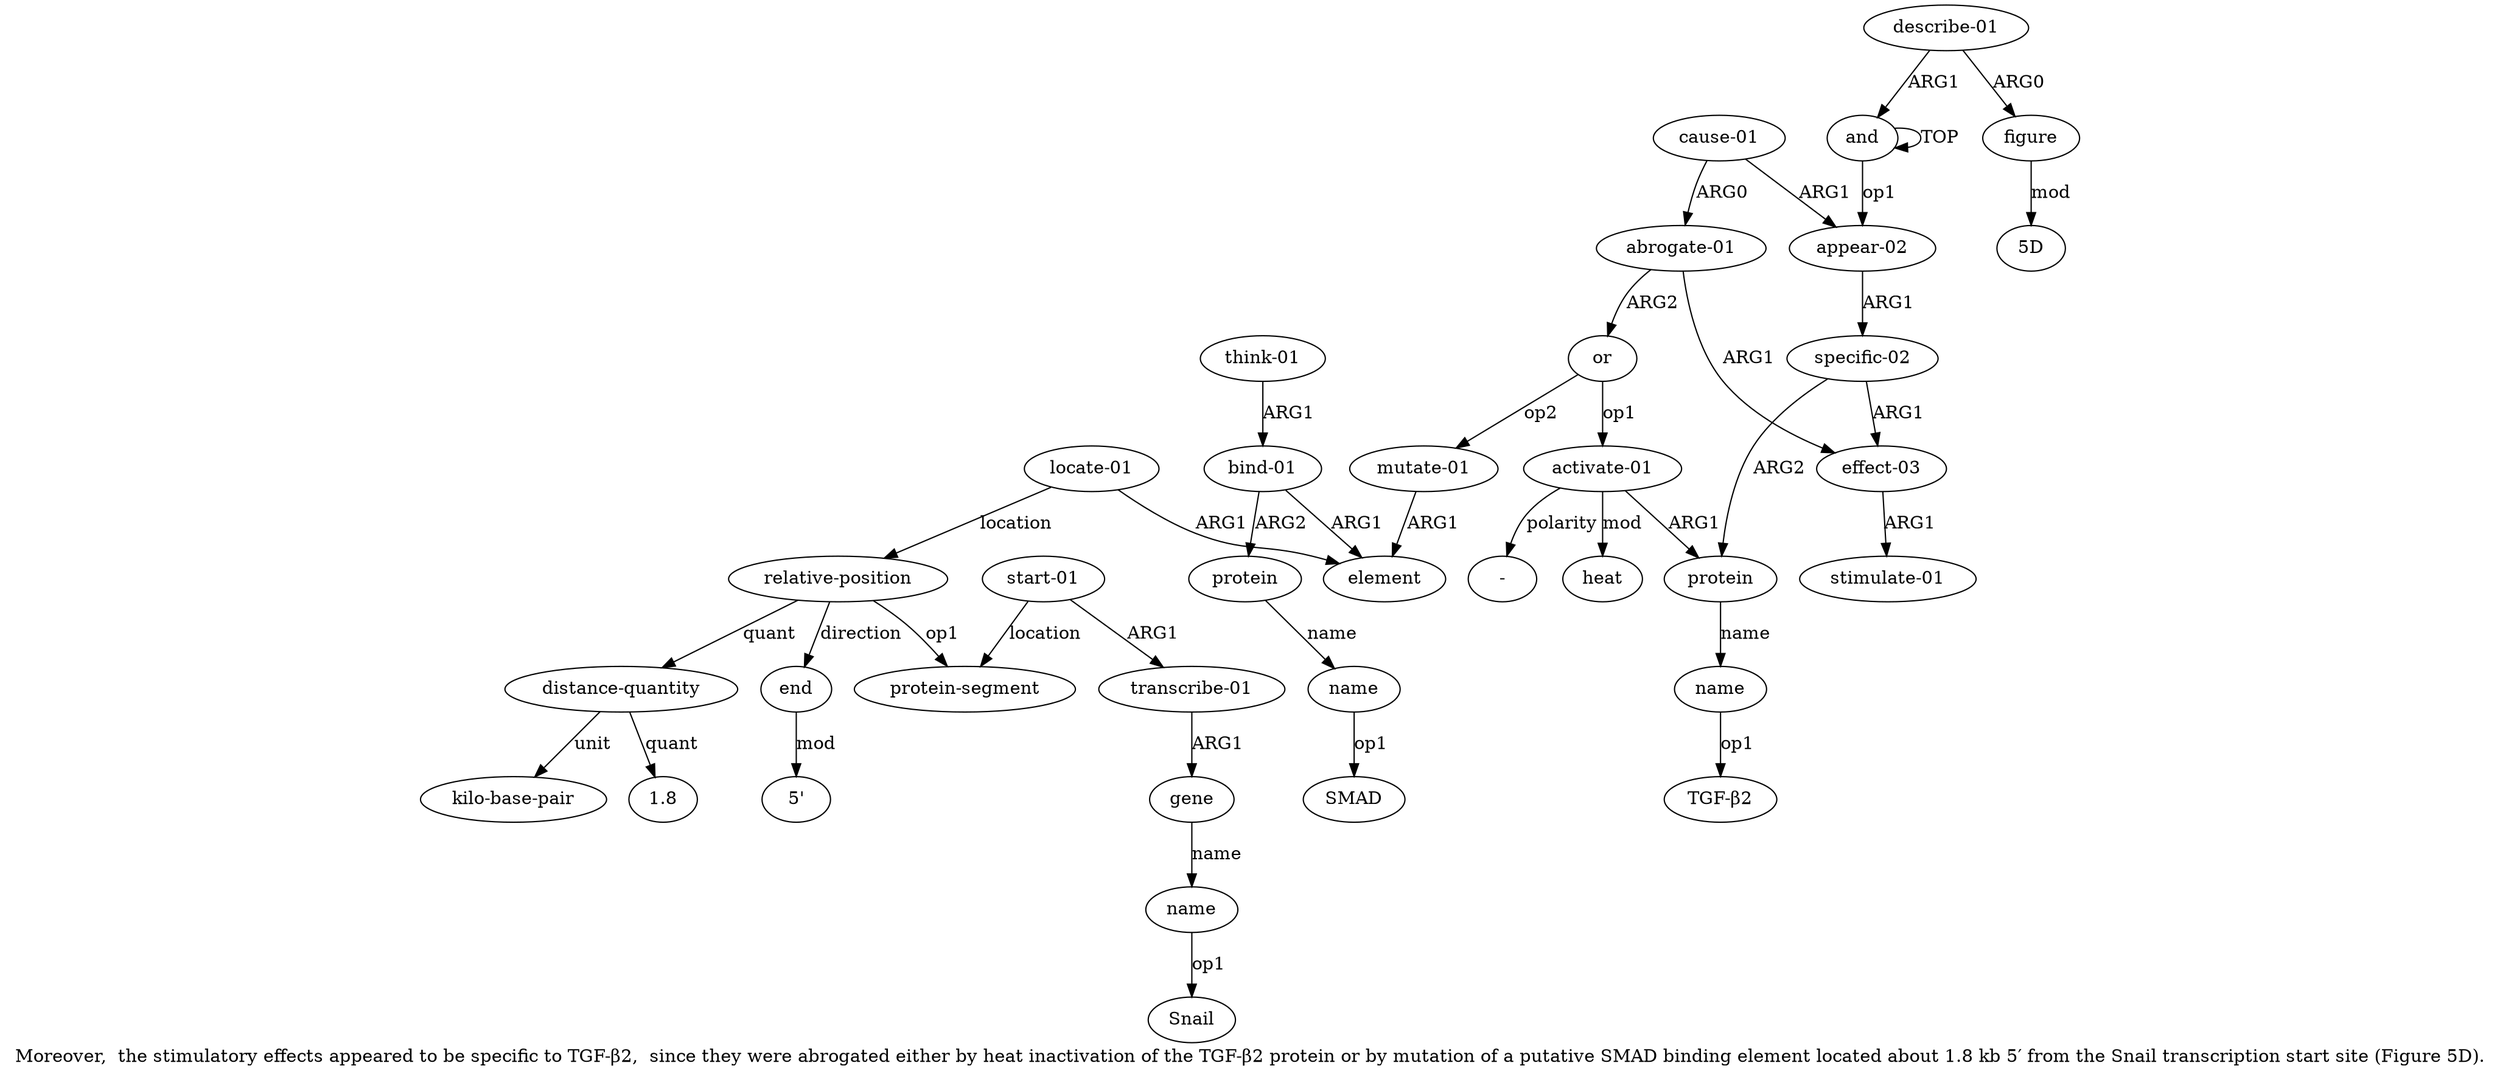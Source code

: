 digraph  {
	graph [label="Moreover,  the stimulatory effects appeared to be specific to TGF-β2,  since they were abrogated either by heat inactivation of \
the TGF-β2 protein or by mutation of a putative SMAD binding element located about 1.8 kb 5′ from the Snail transcription start \
site (Figure 5D)."];
	node [label="\N"];
	a20	 [color=black,
		gold_ind=20,
		gold_label="protein-segment",
		label="protein-segment",
		test_ind=20,
		test_label="protein-segment"];
	a21	 [color=black,
		gold_ind=21,
		gold_label="start-01",
		label="start-01",
		test_ind=21,
		test_label="start-01"];
	a21 -> a20 [key=0,
	color=black,
	gold_label=location,
	label=location,
	test_label=location];
a22 [color=black,
	gold_ind=22,
	gold_label="transcribe-01",
	label="transcribe-01",
	test_ind=22,
	test_label="transcribe-01"];
a21 -> a22 [key=0,
color=black,
gold_label=ARG1,
label=ARG1,
test_label=ARG1];
a23 [color=black,
gold_ind=23,
gold_label=gene,
label=gene,
test_ind=23,
test_label=gene];
a22 -> a23 [key=0,
color=black,
gold_label=ARG1,
label=ARG1,
test_label=ARG1];
a24 [color=black,
gold_ind=24,
gold_label=name,
label=name,
test_ind=24,
test_label=name];
a23 -> a24 [key=0,
color=black,
gold_label=name,
label=name,
test_label=name];
"a24 Snail" [color=black,
gold_ind=-1,
gold_label=Snail,
label=Snail,
test_ind=-1,
test_label=Snail];
a24 -> "a24 Snail" [key=0,
color=black,
gold_label=op1,
label=op1,
test_label=op1];
a25 [color=black,
gold_ind=25,
gold_label="distance-quantity",
label="distance-quantity",
test_ind=25,
test_label="distance-quantity"];
a26 [color=black,
gold_ind=26,
gold_label="kilo-base-pair",
label="kilo-base-pair",
test_ind=26,
test_label="kilo-base-pair"];
a25 -> a26 [key=0,
color=black,
gold_label=unit,
label=unit,
test_label=unit];
"a25 1.8" [color=black,
gold_ind=-1,
gold_label=1.8,
label=1.8,
test_ind=-1,
test_label=1.8];
a25 -> "a25 1.8" [key=0,
color=black,
gold_label=quant,
label=quant,
test_label=quant];
a27 [color=black,
gold_ind=27,
gold_label=end,
label=end,
test_ind=27,
test_label=end];
"a27 5'" [color=black,
gold_ind=-1,
gold_label="5'",
label="5'",
test_ind=-1,
test_label="5'"];
a27 -> "a27 5'" [key=0,
color=black,
gold_label=mod,
label=mod,
test_label=mod];
a28 [color=black,
gold_ind=28,
gold_label="describe-01",
label="describe-01",
test_ind=28,
test_label="describe-01"];
a29 [color=black,
gold_ind=29,
gold_label=figure,
label=figure,
test_ind=29,
test_label=figure];
a28 -> a29 [key=0,
color=black,
gold_label=ARG0,
label=ARG0,
test_label=ARG0];
a0 [color=black,
gold_ind=0,
gold_label=and,
label=and,
test_ind=0,
test_label=and];
a28 -> a0 [key=0,
color=black,
gold_label=ARG1,
label=ARG1,
test_label=ARG1];
"a29 5D" [color=black,
gold_ind=-1,
gold_label="5D",
label="5D",
test_ind=-1,
test_label="5D"];
a29 -> "a29 5D" [key=0,
color=black,
gold_label=mod,
label=mod,
test_label=mod];
"a16 SMAD" [color=black,
gold_ind=-1,
gold_label=SMAD,
label=SMAD,
test_ind=-1,
test_label=SMAD];
a15 [color=black,
gold_ind=15,
gold_label=protein,
label=protein,
test_ind=15,
test_label=protein];
a16 [color=black,
gold_ind=16,
gold_label=name,
label=name,
test_ind=16,
test_label=name];
a15 -> a16 [key=0,
color=black,
gold_label=name,
label=name,
test_label=name];
a14 [color=black,
gold_ind=14,
gold_label="bind-01",
label="bind-01",
test_ind=14,
test_label="bind-01"];
a14 -> a15 [key=0,
color=black,
gold_label=ARG2,
label=ARG2,
test_label=ARG2];
a13 [color=black,
gold_ind=13,
gold_label=element,
label=element,
test_ind=13,
test_label=element];
a14 -> a13 [key=0,
color=black,
gold_label=ARG1,
label=ARG1,
test_label=ARG1];
a17 [color=black,
gold_ind=17,
gold_label="think-01",
label="think-01",
test_ind=17,
test_label="think-01"];
a17 -> a14 [key=0,
color=black,
gold_label=ARG1,
label=ARG1,
test_label=ARG1];
a16 -> "a16 SMAD" [key=0,
color=black,
gold_label=op1,
label=op1,
test_label=op1];
a11 [color=black,
gold_ind=11,
gold_label=heat,
label=heat,
test_ind=11,
test_label=heat];
a10 [color=black,
gold_ind=10,
gold_label="activate-01",
label="activate-01",
test_ind=10,
test_label="activate-01"];
a10 -> a11 [key=0,
color=black,
gold_label=mod,
label=mod,
test_label=mod];
a5 [color=black,
gold_ind=5,
gold_label=protein,
label=protein,
test_ind=5,
test_label=protein];
a10 -> a5 [key=0,
color=black,
gold_label=ARG1,
label=ARG1,
test_label=ARG1];
"a10 -" [color=black,
gold_ind=-1,
gold_label="-",
label="-",
test_ind=-1,
test_label="-"];
a10 -> "a10 -" [key=0,
color=black,
gold_label=polarity,
label=polarity,
test_label=polarity];
a12 [color=black,
gold_ind=12,
gold_label="mutate-01",
label="mutate-01",
test_ind=12,
test_label="mutate-01"];
a12 -> a13 [key=0,
color=black,
gold_label=ARG1,
label=ARG1,
test_label=ARG1];
a19 [color=black,
gold_ind=19,
gold_label="relative-position",
label="relative-position",
test_ind=19,
test_label="relative-position"];
a19 -> a20 [key=0,
color=black,
gold_label=op1,
label=op1,
test_label=op1];
a19 -> a25 [key=0,
color=black,
gold_label=quant,
label=quant,
test_label=quant];
a19 -> a27 [key=0,
color=black,
gold_label=direction,
label=direction,
test_label=direction];
a18 [color=black,
gold_ind=18,
gold_label="locate-01",
label="locate-01",
test_ind=18,
test_label="locate-01"];
a18 -> a13 [key=0,
color=black,
gold_label=ARG1,
label=ARG1,
test_label=ARG1];
a18 -> a19 [key=0,
color=black,
gold_label=location,
label=location,
test_label=location];
a1 [color=black,
gold_ind=1,
gold_label="appear-02",
label="appear-02",
test_ind=1,
test_label="appear-02"];
a2 [color=black,
gold_ind=2,
gold_label="specific-02",
label="specific-02",
test_ind=2,
test_label="specific-02"];
a1 -> a2 [key=0,
color=black,
gold_label=ARG1,
label=ARG1,
test_label=ARG1];
a0 -> a1 [key=0,
color=black,
gold_label=op1,
label=op1,
test_label=op1];
a0 -> a0 [key=0,
color=black,
gold_label=TOP,
label=TOP,
test_label=TOP];
a3 [color=black,
gold_ind=3,
gold_label="effect-03",
label="effect-03",
test_ind=3,
test_label="effect-03"];
a4 [color=black,
gold_ind=4,
gold_label="stimulate-01",
label="stimulate-01",
test_ind=4,
test_label="stimulate-01"];
a3 -> a4 [key=0,
color=black,
gold_label=ARG1,
label=ARG1,
test_label=ARG1];
a2 -> a3 [key=0,
color=black,
gold_label=ARG1,
label=ARG1,
test_label=ARG1];
a2 -> a5 [key=0,
color=black,
gold_label=ARG2,
label=ARG2,
test_label=ARG2];
a6 [color=black,
gold_ind=6,
gold_label=name,
label=name,
test_ind=6,
test_label=name];
a5 -> a6 [key=0,
color=black,
gold_label=name,
label=name,
test_label=name];
a7 [color=black,
gold_ind=7,
gold_label="cause-01",
label="cause-01",
test_ind=7,
test_label="cause-01"];
a7 -> a1 [key=0,
color=black,
gold_label=ARG1,
label=ARG1,
test_label=ARG1];
a8 [color=black,
gold_ind=8,
gold_label="abrogate-01",
label="abrogate-01",
test_ind=8,
test_label="abrogate-01"];
a7 -> a8 [key=0,
color=black,
gold_label=ARG0,
label=ARG0,
test_label=ARG0];
"a6 TGF-β2" [color=black,
gold_ind=-1,
gold_label="TGF-β2",
label="TGF-β2",
test_ind=-1,
test_label="TGF-β2"];
a6 -> "a6 TGF-β2" [key=0,
color=black,
gold_label=op1,
label=op1,
test_label=op1];
a9 [color=black,
gold_ind=9,
gold_label=or,
label=or,
test_ind=9,
test_label=or];
a9 -> a10 [key=0,
color=black,
gold_label=op1,
label=op1,
test_label=op1];
a9 -> a12 [key=0,
color=black,
gold_label=op2,
label=op2,
test_label=op2];
a8 -> a3 [key=0,
color=black,
gold_label=ARG1,
label=ARG1,
test_label=ARG1];
a8 -> a9 [key=0,
color=black,
gold_label=ARG2,
label=ARG2,
test_label=ARG2];
}
